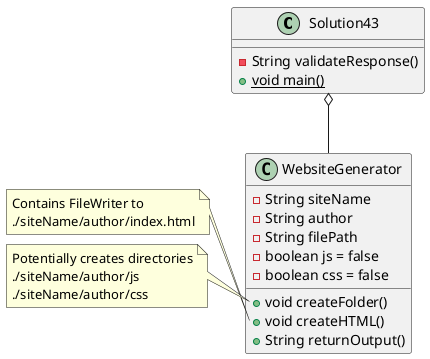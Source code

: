 @startuml

class Solution43 {
    -String validateResponse()
    +{static} void main()
}

class WebsiteGenerator {
    -String siteName
    -String author
    -String filePath
    -boolean js = false
    -boolean css = false

    +void createFolder()
    +void createHTML()
    +String returnOutput()
}

Solution43 o-- WebsiteGenerator

note left of WebsiteGenerator::createHTML
    Contains FileWriter to
    ./siteName/author/index.html
end note

note left of WebsiteGenerator::createFolder
    Potentially creates directories
    ./siteName/author/js
    ./siteName/author/css
end note

@enduml
